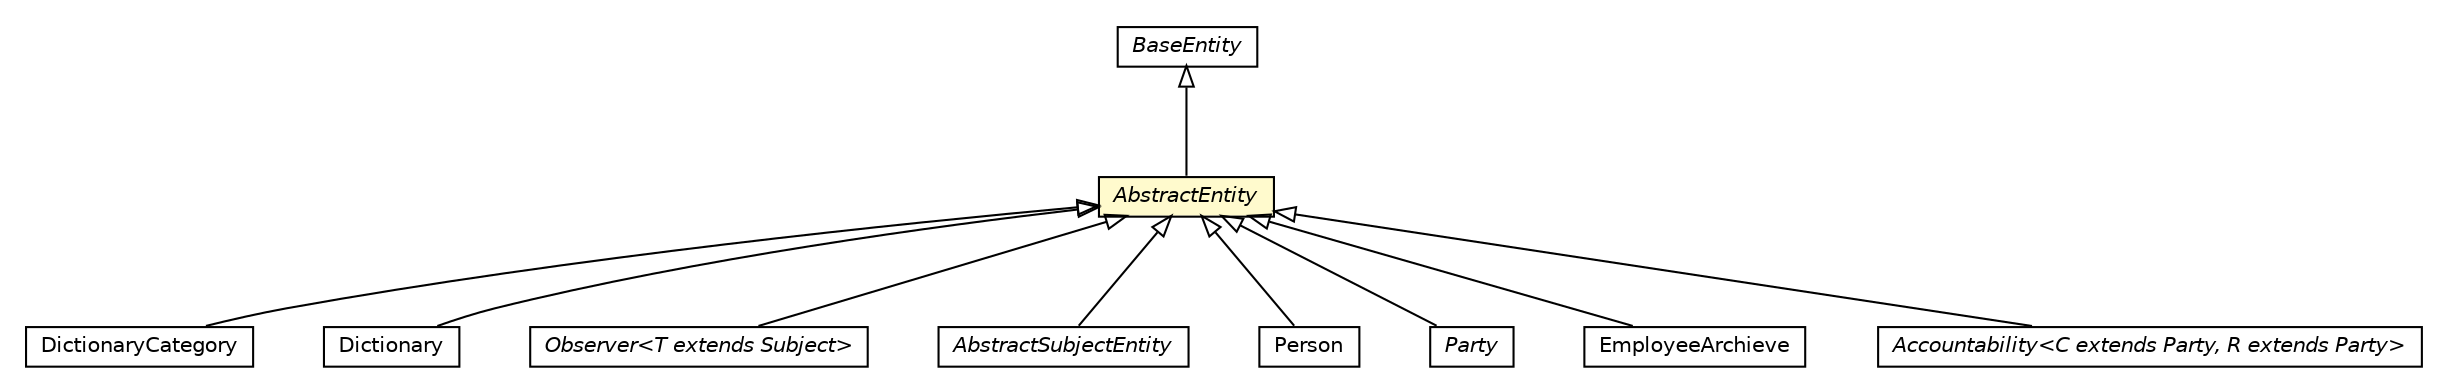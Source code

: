 #!/usr/local/bin/dot
#
# Class diagram 
# Generated by UMLGraph version R5_6_6-8-g8d7759 (http://www.umlgraph.org/)
#

digraph G {
	edge [fontname="Helvetica",fontsize=10,labelfontname="Helvetica",labelfontsize=10];
	node [fontname="Helvetica",fontsize=10,shape=plaintext];
	nodesep=0.25;
	ranksep=0.5;
	// org.dayatang.domain.BaseEntity
	c20780 [label=<<table title="org.dayatang.domain.BaseEntity" border="0" cellborder="1" cellspacing="0" cellpadding="2" port="p" href="./BaseEntity.html">
		<tr><td><table border="0" cellspacing="0" cellpadding="1">
<tr><td align="center" balign="center"><font face="Helvetica-Oblique"> BaseEntity </font></td></tr>
		</table></td></tr>
		</table>>, URL="./BaseEntity.html", fontname="Helvetica", fontcolor="black", fontsize=10.0];
	// org.dayatang.domain.AbstractEntity
	c20781 [label=<<table title="org.dayatang.domain.AbstractEntity" border="0" cellborder="1" cellspacing="0" cellpadding="2" port="p" bgcolor="lemonChiffon" href="./AbstractEntity.html">
		<tr><td><table border="0" cellspacing="0" cellpadding="1">
<tr><td align="center" balign="center"><font face="Helvetica-Oblique"> AbstractEntity </font></td></tr>
		</table></td></tr>
		</table>>, URL="./AbstractEntity.html", fontname="Helvetica", fontcolor="black", fontsize=10.0];
	// org.dayatang.persistence.test.domain.DictionaryCategory
	c20848 [label=<<table title="org.dayatang.persistence.test.domain.DictionaryCategory" border="0" cellborder="1" cellspacing="0" cellpadding="2" port="p" href="../persistence/test/domain/DictionaryCategory.html">
		<tr><td><table border="0" cellspacing="0" cellpadding="1">
<tr><td align="center" balign="center"> DictionaryCategory </td></tr>
		</table></td></tr>
		</table>>, URL="../persistence/test/domain/DictionaryCategory.html", fontname="Helvetica", fontcolor="black", fontsize=10.0];
	// org.dayatang.persistence.test.domain.Dictionary
	c20849 [label=<<table title="org.dayatang.persistence.test.domain.Dictionary" border="0" cellborder="1" cellspacing="0" cellpadding="2" port="p" href="../persistence/test/domain/Dictionary.html">
		<tr><td><table border="0" cellspacing="0" cellpadding="1">
<tr><td align="center" balign="center"> Dictionary </td></tr>
		</table></td></tr>
		</table>>, URL="../persistence/test/domain/Dictionary.html", fontname="Helvetica", fontcolor="black", fontsize=10.0];
	// org.dayatang.observer.Observer<T extends org.dayatang.observer.Subject>
	c20913 [label=<<table title="org.dayatang.observer.Observer" border="0" cellborder="1" cellspacing="0" cellpadding="2" port="p" href="../observer/Observer.html">
		<tr><td><table border="0" cellspacing="0" cellpadding="1">
<tr><td align="center" balign="center"><font face="Helvetica-Oblique"> Observer&lt;T extends Subject&gt; </font></td></tr>
		</table></td></tr>
		</table>>, URL="../observer/Observer.html", fontname="Helvetica", fontcolor="black", fontsize=10.0];
	// org.dayatang.observer.AbstractSubjectEntity
	c20914 [label=<<table title="org.dayatang.observer.AbstractSubjectEntity" border="0" cellborder="1" cellspacing="0" cellpadding="2" port="p" href="../observer/AbstractSubjectEntity.html">
		<tr><td><table border="0" cellspacing="0" cellpadding="1">
<tr><td align="center" balign="center"><font face="Helvetica-Oblique"> AbstractSubjectEntity </font></td></tr>
		</table></td></tr>
		</table>>, URL="../observer/AbstractSubjectEntity.html", fontname="Helvetica", fontcolor="black", fontsize=10.0];
	// org.dddlib.organisation.domain.Person
	c20994 [label=<<table title="org.dddlib.organisation.domain.Person" border="0" cellborder="1" cellspacing="0" cellpadding="2" port="p" href="../../dddlib/organisation/domain/Person.html">
		<tr><td><table border="0" cellspacing="0" cellpadding="1">
<tr><td align="center" balign="center"> Person </td></tr>
		</table></td></tr>
		</table>>, URL="../../dddlib/organisation/domain/Person.html", fontname="Helvetica", fontcolor="black", fontsize=10.0];
	// org.dddlib.organisation.domain.Party
	c20995 [label=<<table title="org.dddlib.organisation.domain.Party" border="0" cellborder="1" cellspacing="0" cellpadding="2" port="p" href="../../dddlib/organisation/domain/Party.html">
		<tr><td><table border="0" cellspacing="0" cellpadding="1">
<tr><td align="center" balign="center"><font face="Helvetica-Oblique"> Party </font></td></tr>
		</table></td></tr>
		</table>>, URL="../../dddlib/organisation/domain/Party.html", fontname="Helvetica", fontcolor="black", fontsize=10.0];
	// org.dddlib.organisation.domain.EmployeeArchieve
	c21002 [label=<<table title="org.dddlib.organisation.domain.EmployeeArchieve" border="0" cellborder="1" cellspacing="0" cellpadding="2" port="p" href="../../dddlib/organisation/domain/EmployeeArchieve.html">
		<tr><td><table border="0" cellspacing="0" cellpadding="1">
<tr><td align="center" balign="center"> EmployeeArchieve </td></tr>
		</table></td></tr>
		</table>>, URL="../../dddlib/organisation/domain/EmployeeArchieve.html", fontname="Helvetica", fontcolor="black", fontsize=10.0];
	// org.dddlib.organisation.domain.Accountability<C extends org.dddlib.organisation.domain.Party, R extends org.dddlib.organisation.domain.Party>
	c21008 [label=<<table title="org.dddlib.organisation.domain.Accountability" border="0" cellborder="1" cellspacing="0" cellpadding="2" port="p" href="../../dddlib/organisation/domain/Accountability.html">
		<tr><td><table border="0" cellspacing="0" cellpadding="1">
<tr><td align="center" balign="center"><font face="Helvetica-Oblique"> Accountability&lt;C extends Party, R extends Party&gt; </font></td></tr>
		</table></td></tr>
		</table>>, URL="../../dddlib/organisation/domain/Accountability.html", fontname="Helvetica", fontcolor="black", fontsize=10.0];
	//org.dayatang.domain.AbstractEntity extends org.dayatang.domain.BaseEntity
	c20780:p -> c20781:p [dir=back,arrowtail=empty];
	//org.dayatang.persistence.test.domain.DictionaryCategory extends org.dayatang.domain.AbstractEntity
	c20781:p -> c20848:p [dir=back,arrowtail=empty];
	//org.dayatang.persistence.test.domain.Dictionary extends org.dayatang.domain.AbstractEntity
	c20781:p -> c20849:p [dir=back,arrowtail=empty];
	//org.dayatang.observer.Observer<T extends org.dayatang.observer.Subject> extends org.dayatang.domain.AbstractEntity
	c20781:p -> c20913:p [dir=back,arrowtail=empty];
	//org.dayatang.observer.AbstractSubjectEntity extends org.dayatang.domain.AbstractEntity
	c20781:p -> c20914:p [dir=back,arrowtail=empty];
	//org.dddlib.organisation.domain.Person extends org.dayatang.domain.AbstractEntity
	c20781:p -> c20994:p [dir=back,arrowtail=empty];
	//org.dddlib.organisation.domain.Party extends org.dayatang.domain.AbstractEntity
	c20781:p -> c20995:p [dir=back,arrowtail=empty];
	//org.dddlib.organisation.domain.EmployeeArchieve extends org.dayatang.domain.AbstractEntity
	c20781:p -> c21002:p [dir=back,arrowtail=empty];
	//org.dddlib.organisation.domain.Accountability<C extends org.dddlib.organisation.domain.Party, R extends org.dddlib.organisation.domain.Party> extends org.dayatang.domain.AbstractEntity
	c20781:p -> c21008:p [dir=back,arrowtail=empty];
}

